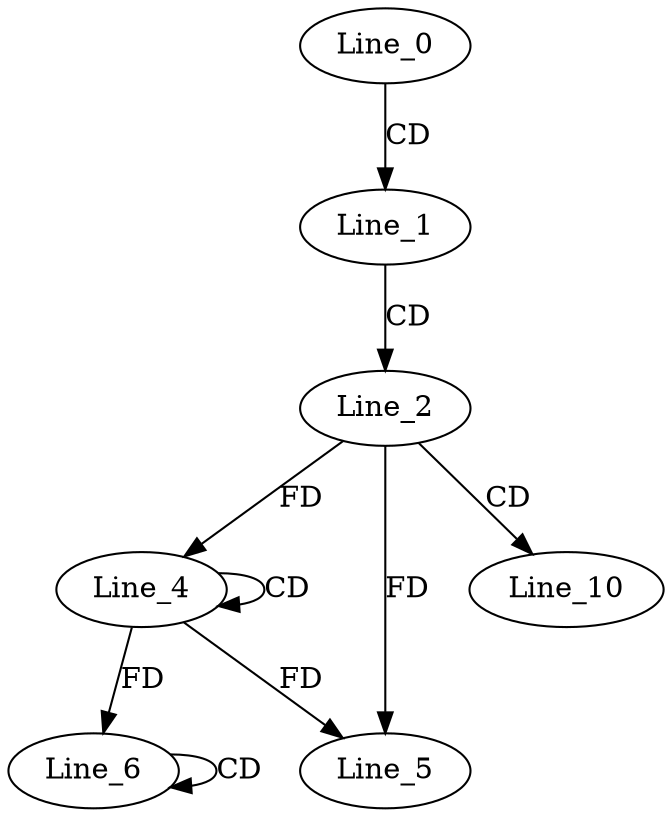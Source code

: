 digraph G {
  Line_0;
  Line_1;
  Line_2;
  Line_4;
  Line_4;
  Line_4;
  Line_5;
  Line_5;
  Line_6;
  Line_6;
  Line_10;
  Line_0 -> Line_1 [ label="CD" ];
  Line_1 -> Line_2 [ label="CD" ];
  Line_4 -> Line_4 [ label="CD" ];
  Line_2 -> Line_4 [ label="FD" ];
  Line_4 -> Line_5 [ label="FD" ];
  Line_2 -> Line_5 [ label="FD" ];
  Line_6 -> Line_6 [ label="CD" ];
  Line_4 -> Line_6 [ label="FD" ];
  Line_2 -> Line_10 [ label="CD" ];
}

